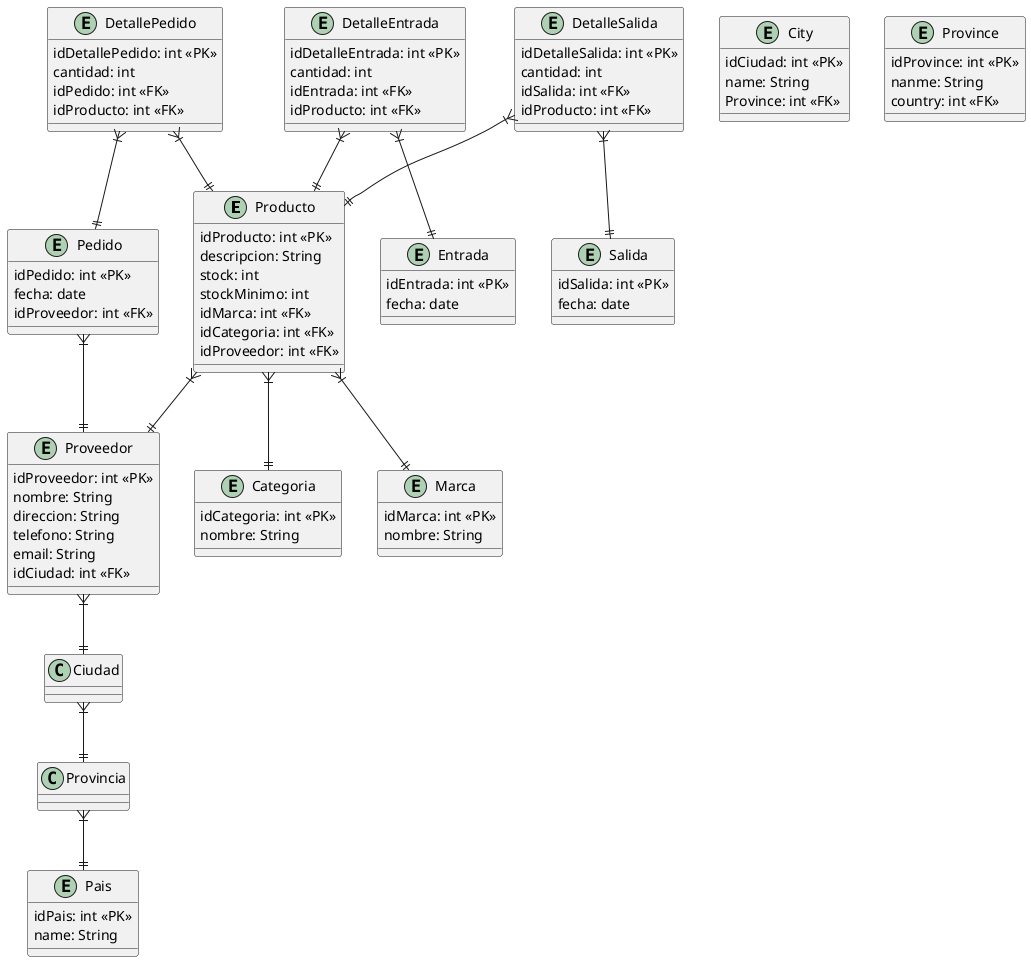 @startuml Diagrama de Entidad Relacion
entity Producto {
    idProducto: int <<PK>>
    descripcion: String
    stock: int
    stockMinimo: int
    idMarca: int <<FK>>
    idCategoria: int <<FK>>
    idProveedor: int <<FK>>
}

entity Marca {
    idMarca: int <<PK>>
    nombre: String
}

entity Categoria {
    idCategoria: int <<PK>>
    nombre: String
}

entity Proveedor {
    idProveedor: int <<PK>>
    nombre: String
    direccion: String
    telefono: String
    email: String
    idCiudad: int <<FK>>
}

entity City {
    idCiudad: int <<PK>>
    name: String
    Province: int <<FK>>
}

entity Province {
    idProvince: int <<PK>>
    nanme: String
    country: int <<FK>>
}

entity Pais {
    idPais: int <<PK>>
    name: String
}

entity Pedido {
    idPedido: int <<PK>>
    fecha: date
    idProveedor: int <<FK>>
}

entity DetallePedido {
    idDetallePedido: int <<PK>>
    cantidad: int
    idPedido: int <<FK>>
    idProducto: int <<FK>>
}

entity Entrada {
    idEntrada: int <<PK>>
    fecha: date
}

entity DetalleEntrada {
    idDetalleEntrada: int <<PK>>
    cantidad: int
    idEntrada: int <<FK>>
    idProducto: int <<FK>>
}

entity Salida {
    idSalida: int <<PK>>
    fecha: date
}

entity DetalleSalida {
    idDetalleSalida: int <<PK>>
    cantidad: int
    idSalida: int <<FK>>
    idProducto: int <<FK>>
}

Producto }|--|| Marca
Producto }|--|| Categoria
Producto }|--|| Proveedor
Proveedor }|--|| Ciudad
Ciudad }|--|| Provincia
Provincia }|--|| Pais
Pedido }|--|| Proveedor
DetallePedido }|--|| Pedido
DetallePedido }|--|| Producto
DetalleEntrada }|--|| Entrada
DetalleEntrada }|--|| Producto
DetalleSalida }|--|| Salida
DetalleSalida }|--|| Producto

@enduml